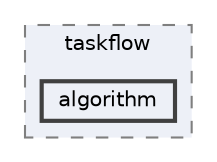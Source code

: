 digraph "external/taskflow/taskflow/algorithm"
{
 // LATEX_PDF_SIZE
  bgcolor="transparent";
  edge [fontname=Helvetica,fontsize=10,labelfontname=Helvetica,labelfontsize=10];
  node [fontname=Helvetica,fontsize=10,shape=box,height=0.2,width=0.4];
  compound=true
  subgraph clusterdir_335c31d98076110d53a13c1a0e3daa75 {
    graph [ bgcolor="#edf0f7", pencolor="grey50", label="taskflow", fontname=Helvetica,fontsize=10 style="filled,dashed", URL="dir_335c31d98076110d53a13c1a0e3daa75.html",tooltip=""]
  dir_2ebeb2ca9d87e2101cd0088738f03f0a [label="algorithm", fillcolor="#edf0f7", color="grey25", style="filled,bold", URL="dir_2ebeb2ca9d87e2101cd0088738f03f0a.html",tooltip="taskflow algorithms include dir"];
  }
}
